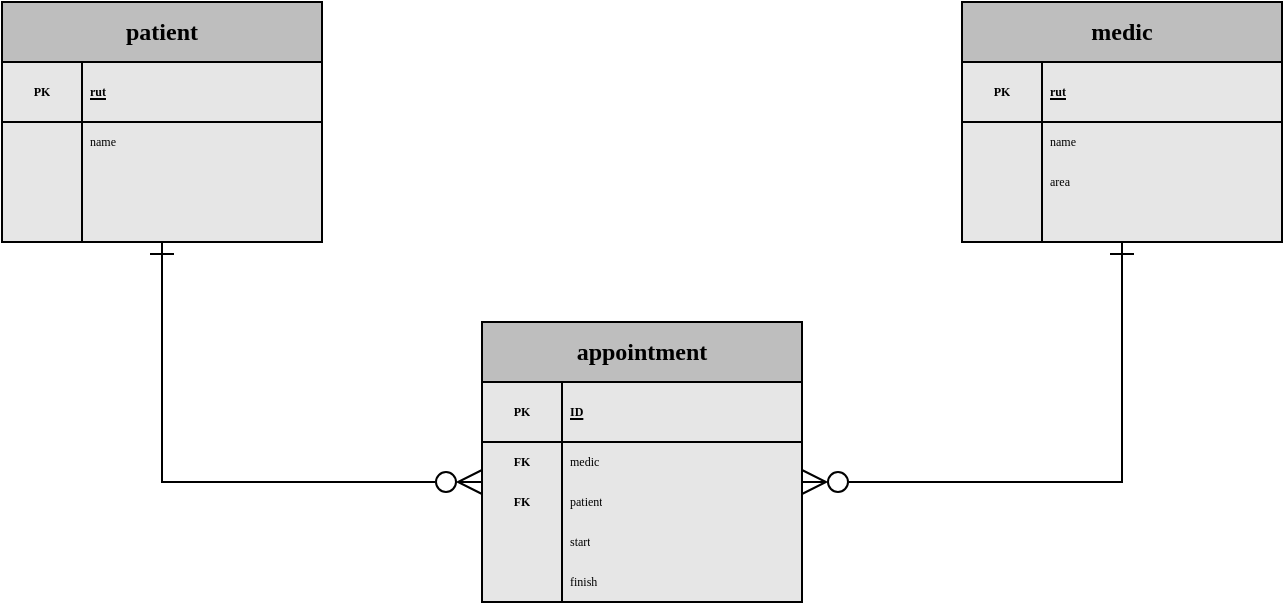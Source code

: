 <mxfile version="24.7.17">
  <diagram name="page 1" id="qVR1apmD6zJQwRJWvuhT">
    <mxGraphModel dx="385" dy="685" grid="1" gridSize="10" guides="0" tooltips="1" connect="0" arrows="0" fold="1" page="0" pageScale="1" pageWidth="1" pageHeight="1" math="0" shadow="0">
      <root>
        <mxCell id="0" />
        <mxCell id="1" parent="0" />
        <mxCell id="bWEumTjsvRZVFGGNAj3E-31" value="" style="endArrow=ERzeroToMany;html=1;rounded=0;endSize=10;startArrow=ERone;startFill=0;endFill=0;startSize=10;jumpSize=5;fontFamily=Source Code Pro;fontSize=50;edgeStyle=orthogonalEdgeStyle;" parent="1" edge="1" target="eeZUi_6JxWHf7fmhZz_U-14" source="L7v4DbWmXzUbWN3TQE_9-1">
          <mxGeometry width="50" height="50" relative="1" as="geometry">
            <mxPoint x="1000" y="480" as="sourcePoint" />
            <mxPoint x="1320" y="480" as="targetPoint" />
            <Array as="points">
              <mxPoint x="1160" y="560" />
            </Array>
          </mxGeometry>
        </mxCell>
        <mxCell id="L7v4DbWmXzUbWN3TQE_9-1" value="patient" style="shape=table;startSize=30;container=1;collapsible=1;childLayout=tableLayout;fixedRows=1;rowLines=0;fontStyle=1;align=center;resizeLast=1;html=1;whiteSpace=wrap;fontFamily=Source Sans Pro;verticalAlign=middle;fillStyle=solid;fillColor=#BEBEBE;swimlaneFillColor=#E6E6E6;" parent="1" vertex="1">
          <mxGeometry x="1080" y="320" width="160" height="120" as="geometry">
            <mxRectangle x="1240" y="320" width="160" height="30" as="alternateBounds" />
          </mxGeometry>
        </mxCell>
        <mxCell id="L7v4DbWmXzUbWN3TQE_9-5" value="" style="shape=tableRow;horizontal=0;startSize=0;swimlaneHead=0;swimlaneBody=0;fillColor=none;collapsible=0;dropTarget=0;points=[[0,0.5],[1,0.5]];portConstraint=eastwest;top=0;left=0;right=0;bottom=1;html=1;fontFamily=Source Sans Pro;fontSize=50;" parent="L7v4DbWmXzUbWN3TQE_9-1" vertex="1">
          <mxGeometry y="30" width="160" height="30" as="geometry" />
        </mxCell>
        <mxCell id="L7v4DbWmXzUbWN3TQE_9-6" value="PK" style="shape=partialRectangle;connectable=0;fillColor=none;top=0;left=0;bottom=0;right=0;fontStyle=1;overflow=hidden;html=1;whiteSpace=wrap;fontFamily=Source Code Pro;fontSize=6;strokeColor=inherit;" parent="L7v4DbWmXzUbWN3TQE_9-5" vertex="1">
          <mxGeometry width="40" height="30" as="geometry">
            <mxRectangle width="40" height="30" as="alternateBounds" />
          </mxGeometry>
        </mxCell>
        <mxCell id="L7v4DbWmXzUbWN3TQE_9-7" value="rut" style="shape=partialRectangle;connectable=0;fillColor=none;top=0;left=0;bottom=0;right=0;align=left;spacingLeft=2;fontStyle=5;overflow=hidden;html=1;whiteSpace=wrap;fontFamily=Source Code Pro;fontSize=6;strokeColor=inherit;spacingRight=2;" parent="L7v4DbWmXzUbWN3TQE_9-5" vertex="1">
          <mxGeometry x="40" width="120" height="30" as="geometry">
            <mxRectangle width="120" height="30" as="alternateBounds" />
          </mxGeometry>
        </mxCell>
        <mxCell id="L7v4DbWmXzUbWN3TQE_9-8" value="" style="shape=tableRow;horizontal=0;startSize=0;swimlaneHead=0;swimlaneBody=0;fillColor=none;collapsible=0;dropTarget=0;points=[[0,0.5],[1,0.5]];portConstraint=eastwest;top=0;left=0;right=0;bottom=0;html=1;fontFamily=Source Sans Pro;fontSize=50;" parent="L7v4DbWmXzUbWN3TQE_9-1" vertex="1">
          <mxGeometry y="60" width="160" height="20" as="geometry" />
        </mxCell>
        <mxCell id="L7v4DbWmXzUbWN3TQE_9-9" value="" style="shape=partialRectangle;connectable=0;fillColor=none;top=0;left=0;bottom=0;right=0;editable=1;overflow=hidden;html=1;whiteSpace=wrap;fontFamily=Source Code Pro;fontSize=6;strokeColor=inherit;" parent="L7v4DbWmXzUbWN3TQE_9-8" vertex="1">
          <mxGeometry width="40" height="20" as="geometry">
            <mxRectangle width="40" height="20" as="alternateBounds" />
          </mxGeometry>
        </mxCell>
        <mxCell id="L7v4DbWmXzUbWN3TQE_9-10" value="name" style="shape=partialRectangle;connectable=0;fillColor=none;top=0;left=0;bottom=0;right=0;align=left;spacingLeft=2;overflow=hidden;html=1;whiteSpace=wrap;fontFamily=Source Code Pro;fontSize=6;strokeColor=inherit;spacingRight=2;" parent="L7v4DbWmXzUbWN3TQE_9-8" vertex="1">
          <mxGeometry x="40" width="120" height="20" as="geometry">
            <mxRectangle width="120" height="20" as="alternateBounds" />
          </mxGeometry>
        </mxCell>
        <mxCell id="eeZUi_6JxWHf7fmhZz_U-38" style="shape=tableRow;horizontal=0;startSize=0;swimlaneHead=0;swimlaneBody=0;fillColor=none;collapsible=0;dropTarget=0;points=[[0,0.5],[1,0.5]];portConstraint=eastwest;top=0;left=0;right=0;bottom=0;html=1;fontFamily=Source Sans Pro;fontSize=50;" vertex="1" parent="L7v4DbWmXzUbWN3TQE_9-1">
          <mxGeometry y="80" width="160" height="20" as="geometry" />
        </mxCell>
        <mxCell id="eeZUi_6JxWHf7fmhZz_U-39" style="shape=partialRectangle;connectable=0;fillColor=none;top=0;left=0;bottom=0;right=0;editable=1;overflow=hidden;html=1;whiteSpace=wrap;fontFamily=Source Code Pro;fontSize=6;strokeColor=inherit;" vertex="1" parent="eeZUi_6JxWHf7fmhZz_U-38">
          <mxGeometry width="40" height="20" as="geometry">
            <mxRectangle width="40" height="20" as="alternateBounds" />
          </mxGeometry>
        </mxCell>
        <mxCell id="eeZUi_6JxWHf7fmhZz_U-40" style="shape=partialRectangle;connectable=0;fillColor=none;top=0;left=0;bottom=0;right=0;align=left;spacingLeft=2;overflow=hidden;html=1;whiteSpace=wrap;fontFamily=Source Code Pro;fontSize=6;strokeColor=inherit;spacingRight=2;" vertex="1" parent="eeZUi_6JxWHf7fmhZz_U-38">
          <mxGeometry x="40" width="120" height="20" as="geometry">
            <mxRectangle width="120" height="20" as="alternateBounds" />
          </mxGeometry>
        </mxCell>
        <mxCell id="eeZUi_6JxWHf7fmhZz_U-35" style="shape=tableRow;horizontal=0;startSize=0;swimlaneHead=0;swimlaneBody=0;fillColor=none;collapsible=0;dropTarget=0;points=[[0,0.5],[1,0.5]];portConstraint=eastwest;top=0;left=0;right=0;bottom=0;html=1;fontFamily=Source Sans Pro;fontSize=50;" vertex="1" parent="L7v4DbWmXzUbWN3TQE_9-1">
          <mxGeometry y="100" width="160" height="20" as="geometry" />
        </mxCell>
        <mxCell id="eeZUi_6JxWHf7fmhZz_U-36" style="shape=partialRectangle;connectable=0;fillColor=none;top=0;left=0;bottom=0;right=0;editable=1;overflow=hidden;html=1;whiteSpace=wrap;fontFamily=Source Code Pro;fontSize=6;strokeColor=inherit;" vertex="1" parent="eeZUi_6JxWHf7fmhZz_U-35">
          <mxGeometry width="40" height="20" as="geometry">
            <mxRectangle width="40" height="20" as="alternateBounds" />
          </mxGeometry>
        </mxCell>
        <mxCell id="eeZUi_6JxWHf7fmhZz_U-37" style="shape=partialRectangle;connectable=0;fillColor=none;top=0;left=0;bottom=0;right=0;align=left;spacingLeft=2;overflow=hidden;html=1;whiteSpace=wrap;fontFamily=Source Code Pro;fontSize=6;strokeColor=inherit;spacingRight=2;" vertex="1" parent="eeZUi_6JxWHf7fmhZz_U-35">
          <mxGeometry x="40" width="120" height="20" as="geometry">
            <mxRectangle width="120" height="20" as="alternateBounds" />
          </mxGeometry>
        </mxCell>
        <mxCell id="eeZUi_6JxWHf7fmhZz_U-1" value="medic" style="shape=table;startSize=30;container=1;collapsible=1;childLayout=tableLayout;fixedRows=1;rowLines=0;fontStyle=1;align=center;resizeLast=1;html=1;whiteSpace=wrap;fontFamily=Source Sans Pro;verticalAlign=middle;fillStyle=solid;fillColor=#BEBEBE;swimlaneFillColor=#E6E6E6;" vertex="1" parent="1">
          <mxGeometry x="1560" y="320" width="160" height="120" as="geometry">
            <mxRectangle x="1240" y="320" width="160" height="30" as="alternateBounds" />
          </mxGeometry>
        </mxCell>
        <mxCell id="eeZUi_6JxWHf7fmhZz_U-2" value="" style="shape=tableRow;horizontal=0;startSize=0;swimlaneHead=0;swimlaneBody=0;fillColor=none;collapsible=0;dropTarget=0;points=[[0,0.5],[1,0.5]];portConstraint=eastwest;top=0;left=0;right=0;bottom=1;html=1;fontFamily=Source Sans Pro;fontSize=50;" vertex="1" parent="eeZUi_6JxWHf7fmhZz_U-1">
          <mxGeometry y="30" width="160" height="30" as="geometry" />
        </mxCell>
        <mxCell id="eeZUi_6JxWHf7fmhZz_U-3" value="PK" style="shape=partialRectangle;connectable=0;fillColor=none;top=0;left=0;bottom=0;right=0;fontStyle=1;overflow=hidden;html=1;whiteSpace=wrap;fontFamily=Source Code Pro;fontSize=6;strokeColor=inherit;" vertex="1" parent="eeZUi_6JxWHf7fmhZz_U-2">
          <mxGeometry width="40" height="30" as="geometry">
            <mxRectangle width="40" height="30" as="alternateBounds" />
          </mxGeometry>
        </mxCell>
        <mxCell id="eeZUi_6JxWHf7fmhZz_U-4" value="rut" style="shape=partialRectangle;connectable=0;fillColor=none;top=0;left=0;bottom=0;right=0;align=left;spacingLeft=2;fontStyle=5;overflow=hidden;html=1;whiteSpace=wrap;fontFamily=Source Code Pro;fontSize=6;strokeColor=inherit;spacingRight=2;" vertex="1" parent="eeZUi_6JxWHf7fmhZz_U-2">
          <mxGeometry x="40" width="120" height="30" as="geometry">
            <mxRectangle width="120" height="30" as="alternateBounds" />
          </mxGeometry>
        </mxCell>
        <mxCell id="eeZUi_6JxWHf7fmhZz_U-5" value="" style="shape=tableRow;horizontal=0;startSize=0;swimlaneHead=0;swimlaneBody=0;fillColor=none;collapsible=0;dropTarget=0;points=[[0,0.5],[1,0.5]];portConstraint=eastwest;top=0;left=0;right=0;bottom=0;html=1;fontFamily=Source Sans Pro;fontSize=50;" vertex="1" parent="eeZUi_6JxWHf7fmhZz_U-1">
          <mxGeometry y="60" width="160" height="20" as="geometry" />
        </mxCell>
        <mxCell id="eeZUi_6JxWHf7fmhZz_U-6" value="" style="shape=partialRectangle;connectable=0;fillColor=none;top=0;left=0;bottom=0;right=0;editable=1;overflow=hidden;html=1;whiteSpace=wrap;fontFamily=Source Code Pro;fontSize=6;strokeColor=inherit;" vertex="1" parent="eeZUi_6JxWHf7fmhZz_U-5">
          <mxGeometry width="40" height="20" as="geometry">
            <mxRectangle width="40" height="20" as="alternateBounds" />
          </mxGeometry>
        </mxCell>
        <mxCell id="eeZUi_6JxWHf7fmhZz_U-7" value="name" style="shape=partialRectangle;connectable=0;fillColor=none;top=0;left=0;bottom=0;right=0;align=left;spacingLeft=2;overflow=hidden;html=1;whiteSpace=wrap;fontFamily=Source Code Pro;fontSize=6;strokeColor=inherit;spacingRight=2;" vertex="1" parent="eeZUi_6JxWHf7fmhZz_U-5">
          <mxGeometry x="40" width="120" height="20" as="geometry">
            <mxRectangle width="120" height="20" as="alternateBounds" />
          </mxGeometry>
        </mxCell>
        <mxCell id="eeZUi_6JxWHf7fmhZz_U-11" style="shape=tableRow;horizontal=0;startSize=0;swimlaneHead=0;swimlaneBody=0;fillColor=none;collapsible=0;dropTarget=0;points=[[0,0.5],[1,0.5]];portConstraint=eastwest;top=0;left=0;right=0;bottom=0;html=1;fontFamily=Source Sans Pro;fontSize=50;" vertex="1" parent="eeZUi_6JxWHf7fmhZz_U-1">
          <mxGeometry y="80" width="160" height="20" as="geometry" />
        </mxCell>
        <mxCell id="eeZUi_6JxWHf7fmhZz_U-12" style="shape=partialRectangle;connectable=0;fillColor=none;top=0;left=0;bottom=0;right=0;editable=1;overflow=hidden;html=1;whiteSpace=wrap;fontFamily=Source Code Pro;fontSize=6;strokeColor=inherit;" vertex="1" parent="eeZUi_6JxWHf7fmhZz_U-11">
          <mxGeometry width="40" height="20" as="geometry">
            <mxRectangle width="40" height="20" as="alternateBounds" />
          </mxGeometry>
        </mxCell>
        <mxCell id="eeZUi_6JxWHf7fmhZz_U-13" value="area" style="shape=partialRectangle;connectable=0;fillColor=none;top=0;left=0;bottom=0;right=0;align=left;spacingLeft=2;overflow=hidden;html=1;whiteSpace=wrap;fontFamily=Source Code Pro;fontSize=6;strokeColor=inherit;spacingRight=2;" vertex="1" parent="eeZUi_6JxWHf7fmhZz_U-11">
          <mxGeometry x="40" width="120" height="20" as="geometry">
            <mxRectangle width="120" height="20" as="alternateBounds" />
          </mxGeometry>
        </mxCell>
        <mxCell id="eeZUi_6JxWHf7fmhZz_U-41" style="shape=tableRow;horizontal=0;startSize=0;swimlaneHead=0;swimlaneBody=0;fillColor=none;collapsible=0;dropTarget=0;points=[[0,0.5],[1,0.5]];portConstraint=eastwest;top=0;left=0;right=0;bottom=0;html=1;fontFamily=Source Sans Pro;fontSize=50;" vertex="1" parent="eeZUi_6JxWHf7fmhZz_U-1">
          <mxGeometry y="100" width="160" height="20" as="geometry" />
        </mxCell>
        <mxCell id="eeZUi_6JxWHf7fmhZz_U-42" style="shape=partialRectangle;connectable=0;fillColor=none;top=0;left=0;bottom=0;right=0;editable=1;overflow=hidden;html=1;whiteSpace=wrap;fontFamily=Source Code Pro;fontSize=6;strokeColor=inherit;" vertex="1" parent="eeZUi_6JxWHf7fmhZz_U-41">
          <mxGeometry width="40" height="20" as="geometry">
            <mxRectangle width="40" height="20" as="alternateBounds" />
          </mxGeometry>
        </mxCell>
        <mxCell id="eeZUi_6JxWHf7fmhZz_U-43" style="shape=partialRectangle;connectable=0;fillColor=none;top=0;left=0;bottom=0;right=0;align=left;spacingLeft=2;overflow=hidden;html=1;whiteSpace=wrap;fontFamily=Source Code Pro;fontSize=6;strokeColor=inherit;spacingRight=2;" vertex="1" parent="eeZUi_6JxWHf7fmhZz_U-41">
          <mxGeometry x="40" width="120" height="20" as="geometry">
            <mxRectangle width="120" height="20" as="alternateBounds" />
          </mxGeometry>
        </mxCell>
        <mxCell id="eeZUi_6JxWHf7fmhZz_U-14" value="appointment" style="shape=table;startSize=30;container=1;collapsible=1;childLayout=tableLayout;fixedRows=1;rowLines=0;fontStyle=1;align=center;resizeLast=1;html=1;whiteSpace=wrap;fontFamily=Source Sans Pro;verticalAlign=middle;fillStyle=solid;fillColor=#BEBEBE;swimlaneFillColor=#E6E6E6;" vertex="1" parent="1">
          <mxGeometry x="1320" y="480" width="160" height="140" as="geometry">
            <mxRectangle x="1240" y="480" width="160" height="30" as="alternateBounds" />
          </mxGeometry>
        </mxCell>
        <mxCell id="eeZUi_6JxWHf7fmhZz_U-15" value="" style="shape=tableRow;horizontal=0;startSize=0;swimlaneHead=0;swimlaneBody=0;fillColor=none;collapsible=0;dropTarget=0;points=[[0,0.5],[1,0.5]];portConstraint=eastwest;top=0;left=0;right=0;bottom=1;html=1;fontFamily=Source Sans Pro;fontSize=50;" vertex="1" parent="eeZUi_6JxWHf7fmhZz_U-14">
          <mxGeometry y="30" width="160" height="30" as="geometry" />
        </mxCell>
        <mxCell id="eeZUi_6JxWHf7fmhZz_U-16" value="PK" style="shape=partialRectangle;connectable=0;fillColor=none;top=0;left=0;bottom=0;right=0;fontStyle=1;overflow=hidden;html=1;whiteSpace=wrap;fontFamily=Source Code Pro;fontSize=6;strokeColor=inherit;" vertex="1" parent="eeZUi_6JxWHf7fmhZz_U-15">
          <mxGeometry width="40" height="30" as="geometry">
            <mxRectangle width="40" height="30" as="alternateBounds" />
          </mxGeometry>
        </mxCell>
        <mxCell id="eeZUi_6JxWHf7fmhZz_U-17" value="ID" style="shape=partialRectangle;connectable=0;fillColor=none;top=0;left=0;bottom=0;right=0;align=left;spacingLeft=2;fontStyle=5;overflow=hidden;html=1;whiteSpace=wrap;fontFamily=Source Code Pro;fontSize=6;strokeColor=inherit;spacingRight=2;" vertex="1" parent="eeZUi_6JxWHf7fmhZz_U-15">
          <mxGeometry x="40" width="120" height="30" as="geometry">
            <mxRectangle width="120" height="30" as="alternateBounds" />
          </mxGeometry>
        </mxCell>
        <mxCell id="eeZUi_6JxWHf7fmhZz_U-18" value="" style="shape=tableRow;horizontal=0;startSize=0;swimlaneHead=0;swimlaneBody=0;fillColor=none;collapsible=0;dropTarget=0;points=[[0,0.5],[1,0.5]];portConstraint=eastwest;top=0;left=0;right=0;bottom=0;html=1;fontFamily=Source Sans Pro;fontSize=50;" vertex="1" parent="eeZUi_6JxWHf7fmhZz_U-14">
          <mxGeometry y="60" width="160" height="20" as="geometry" />
        </mxCell>
        <mxCell id="eeZUi_6JxWHf7fmhZz_U-19" value="&lt;b&gt;FK&lt;/b&gt;" style="shape=partialRectangle;connectable=0;fillColor=none;top=0;left=0;bottom=0;right=0;editable=1;overflow=hidden;html=1;whiteSpace=wrap;fontFamily=Source Code Pro;fontSize=6;strokeColor=inherit;" vertex="1" parent="eeZUi_6JxWHf7fmhZz_U-18">
          <mxGeometry width="40" height="20" as="geometry">
            <mxRectangle width="40" height="20" as="alternateBounds" />
          </mxGeometry>
        </mxCell>
        <mxCell id="eeZUi_6JxWHf7fmhZz_U-20" value="medic" style="shape=partialRectangle;connectable=0;fillColor=none;top=0;left=0;bottom=0;right=0;align=left;spacingLeft=2;overflow=hidden;html=1;whiteSpace=wrap;fontFamily=Source Code Pro;fontSize=6;strokeColor=inherit;spacingRight=2;" vertex="1" parent="eeZUi_6JxWHf7fmhZz_U-18">
          <mxGeometry x="40" width="120" height="20" as="geometry">
            <mxRectangle width="120" height="20" as="alternateBounds" />
          </mxGeometry>
        </mxCell>
        <mxCell id="eeZUi_6JxWHf7fmhZz_U-21" style="shape=tableRow;horizontal=0;startSize=0;swimlaneHead=0;swimlaneBody=0;fillColor=none;collapsible=0;dropTarget=0;points=[[0,0.5],[1,0.5]];portConstraint=eastwest;top=0;left=0;right=0;bottom=0;html=1;fontFamily=Source Sans Pro;fontSize=50;" vertex="1" parent="eeZUi_6JxWHf7fmhZz_U-14">
          <mxGeometry y="80" width="160" height="20" as="geometry" />
        </mxCell>
        <mxCell id="eeZUi_6JxWHf7fmhZz_U-22" value="&lt;b&gt;FK&lt;/b&gt;" style="shape=partialRectangle;connectable=0;fillColor=none;top=0;left=0;bottom=0;right=0;editable=1;overflow=hidden;html=1;whiteSpace=wrap;fontFamily=Source Code Pro;fontSize=6;strokeColor=inherit;" vertex="1" parent="eeZUi_6JxWHf7fmhZz_U-21">
          <mxGeometry width="40" height="20" as="geometry">
            <mxRectangle width="40" height="20" as="alternateBounds" />
          </mxGeometry>
        </mxCell>
        <mxCell id="eeZUi_6JxWHf7fmhZz_U-23" value="patient" style="shape=partialRectangle;connectable=0;fillColor=none;top=0;left=0;bottom=0;right=0;align=left;spacingLeft=2;overflow=hidden;html=1;whiteSpace=wrap;fontFamily=Source Code Pro;fontSize=6;strokeColor=inherit;spacingRight=2;" vertex="1" parent="eeZUi_6JxWHf7fmhZz_U-21">
          <mxGeometry x="40" width="120" height="20" as="geometry">
            <mxRectangle width="120" height="20" as="alternateBounds" />
          </mxGeometry>
        </mxCell>
        <mxCell id="eeZUi_6JxWHf7fmhZz_U-24" style="shape=tableRow;horizontal=0;startSize=0;swimlaneHead=0;swimlaneBody=0;fillColor=none;collapsible=0;dropTarget=0;points=[[0,0.5],[1,0.5]];portConstraint=eastwest;top=0;left=0;right=0;bottom=0;html=1;fontFamily=Source Sans Pro;fontSize=50;" vertex="1" parent="eeZUi_6JxWHf7fmhZz_U-14">
          <mxGeometry y="100" width="160" height="20" as="geometry" />
        </mxCell>
        <mxCell id="eeZUi_6JxWHf7fmhZz_U-25" style="shape=partialRectangle;connectable=0;fillColor=none;top=0;left=0;bottom=0;right=0;editable=1;overflow=hidden;html=1;whiteSpace=wrap;fontFamily=Source Code Pro;fontSize=6;strokeColor=inherit;" vertex="1" parent="eeZUi_6JxWHf7fmhZz_U-24">
          <mxGeometry width="40" height="20" as="geometry">
            <mxRectangle width="40" height="20" as="alternateBounds" />
          </mxGeometry>
        </mxCell>
        <mxCell id="eeZUi_6JxWHf7fmhZz_U-26" value="start" style="shape=partialRectangle;connectable=0;fillColor=none;top=0;left=0;bottom=0;right=0;align=left;spacingLeft=2;overflow=hidden;html=1;whiteSpace=wrap;fontFamily=Source Code Pro;fontSize=6;strokeColor=inherit;spacingRight=2;" vertex="1" parent="eeZUi_6JxWHf7fmhZz_U-24">
          <mxGeometry x="40" width="120" height="20" as="geometry">
            <mxRectangle width="120" height="20" as="alternateBounds" />
          </mxGeometry>
        </mxCell>
        <mxCell id="eeZUi_6JxWHf7fmhZz_U-27" style="shape=tableRow;horizontal=0;startSize=0;swimlaneHead=0;swimlaneBody=0;fillColor=none;collapsible=0;dropTarget=0;points=[[0,0.5],[1,0.5]];portConstraint=eastwest;top=0;left=0;right=0;bottom=0;html=1;fontFamily=Source Sans Pro;fontSize=50;" vertex="1" parent="eeZUi_6JxWHf7fmhZz_U-14">
          <mxGeometry y="120" width="160" height="20" as="geometry" />
        </mxCell>
        <mxCell id="eeZUi_6JxWHf7fmhZz_U-28" style="shape=partialRectangle;connectable=0;fillColor=none;top=0;left=0;bottom=0;right=0;editable=1;overflow=hidden;html=1;whiteSpace=wrap;fontFamily=Source Code Pro;fontSize=6;strokeColor=inherit;" vertex="1" parent="eeZUi_6JxWHf7fmhZz_U-27">
          <mxGeometry width="40" height="20" as="geometry">
            <mxRectangle width="40" height="20" as="alternateBounds" />
          </mxGeometry>
        </mxCell>
        <mxCell id="eeZUi_6JxWHf7fmhZz_U-29" value="finish" style="shape=partialRectangle;connectable=0;fillColor=none;top=0;left=0;bottom=0;right=0;align=left;spacingLeft=2;overflow=hidden;html=1;whiteSpace=wrap;fontFamily=Source Code Pro;fontSize=6;strokeColor=inherit;spacingRight=2;" vertex="1" parent="eeZUi_6JxWHf7fmhZz_U-27">
          <mxGeometry x="40" width="120" height="20" as="geometry">
            <mxRectangle width="120" height="20" as="alternateBounds" />
          </mxGeometry>
        </mxCell>
        <mxCell id="eeZUi_6JxWHf7fmhZz_U-44" value="" style="endArrow=ERzeroToMany;html=1;rounded=0;endSize=10;startArrow=ERone;startFill=0;endFill=0;startSize=10;jumpSize=5;fontFamily=Source Code Pro;fontSize=50;edgeStyle=orthogonalEdgeStyle;" edge="1" parent="1" source="eeZUi_6JxWHf7fmhZz_U-1" target="eeZUi_6JxWHf7fmhZz_U-14">
          <mxGeometry width="50" height="50" relative="1" as="geometry">
            <mxPoint x="1570" y="450" as="sourcePoint" />
            <mxPoint x="1730" y="570" as="targetPoint" />
            <Array as="points">
              <mxPoint x="1640" y="560" />
            </Array>
          </mxGeometry>
        </mxCell>
      </root>
    </mxGraphModel>
  </diagram>
</mxfile>
